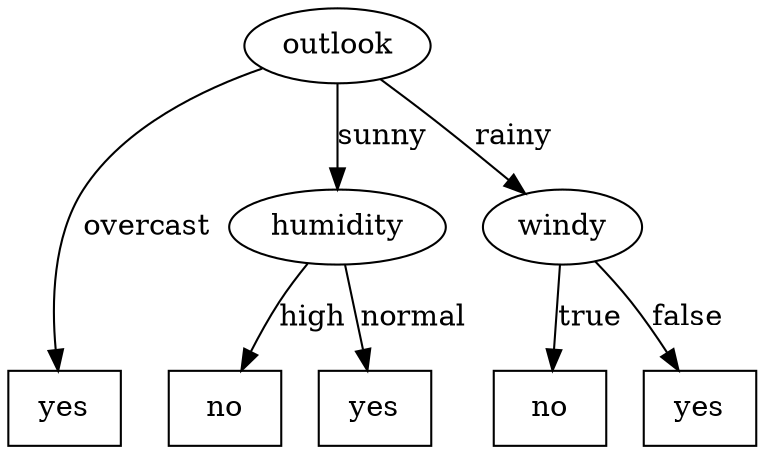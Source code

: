 digraph weatherdt{
  a [shape=box, label="no"]
  b [shape=box, label="yes"]
  c [shape=box, label="no"]
  d [shape=box, label="yes"]
  e [shape=box, label="yes"]
  outlook [shape=ellipse,label="outlook"]
  humidity [shape=ellipse,label="humidity"]
  windy [shape=ellipse,label="windy"]
  {rank=same; outlook}
  {rank=same; humidity; windy}
  {rank=same; a;b;c;d;e}
  outlook -> humidity [label="sunny"]
  outlook -> windy [label="rainy"]
  outlook -> e [label="overcast"]
  humidity -> a [label="high"]
  humidity -> b [label="normal"]
  windy -> c [label="true"]
  windy -> d [label="false"]
}
